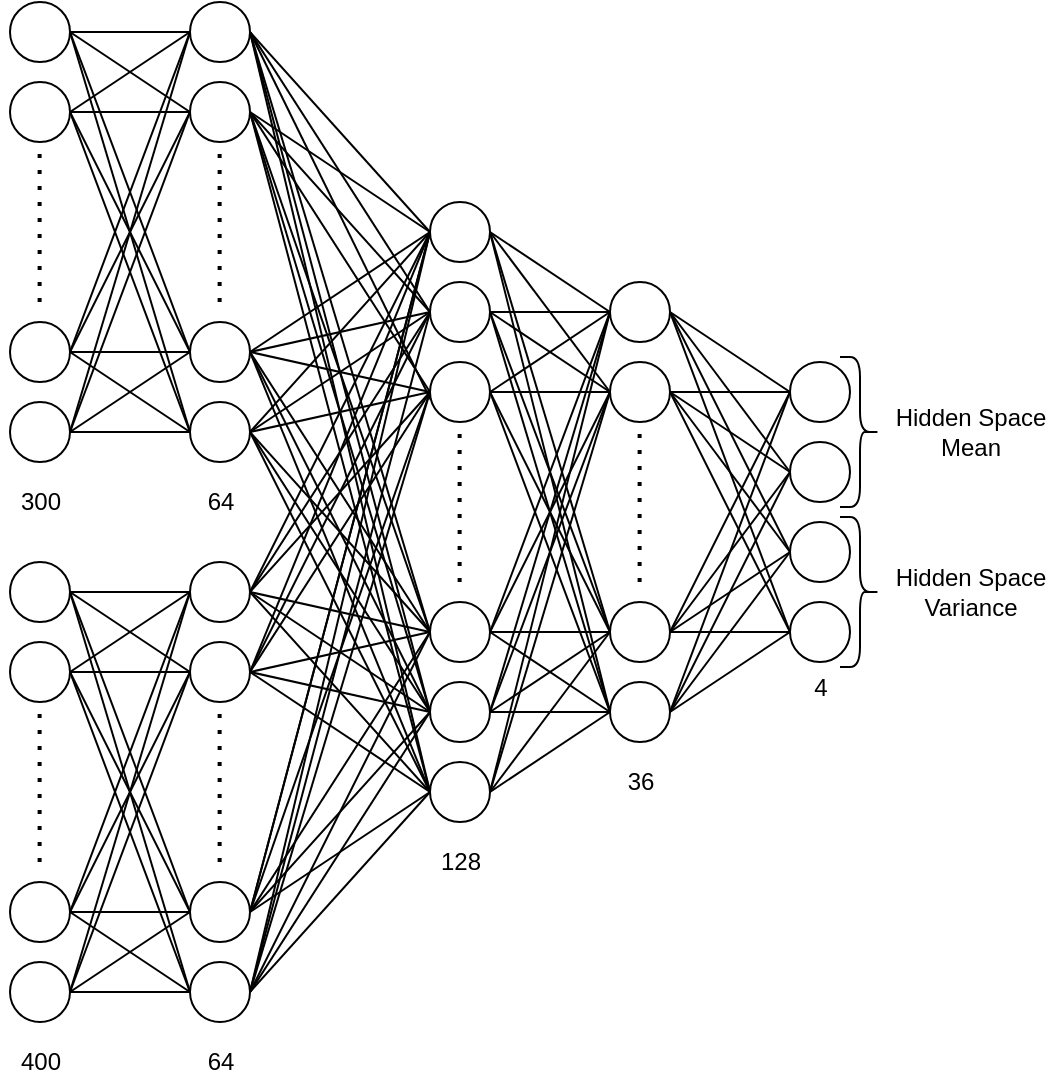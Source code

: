 <mxfile version="17.4.6" type="device"><diagram id="IT5cxqpzOePFAuqnnDEL" name="Page-1"><mxGraphModel dx="675" dy="435" grid="1" gridSize="10" guides="1" tooltips="1" connect="1" arrows="1" fold="1" page="1" pageScale="1" pageWidth="850" pageHeight="1100" math="0" shadow="0"><root><mxCell id="0"/><mxCell id="1" parent="0"/><mxCell id="Af3gQyIuEF3kAwxrog7w-8" value="" style="group" vertex="1" connectable="0" parent="1"><mxGeometry x="290" y="330" width="30" height="110" as="geometry"/></mxCell><mxCell id="Af3gQyIuEF3kAwxrog7w-4" value="" style="ellipse;whiteSpace=wrap;html=1;aspect=fixed;" vertex="1" parent="Af3gQyIuEF3kAwxrog7w-8"><mxGeometry width="30" height="30" as="geometry"/></mxCell><mxCell id="Af3gQyIuEF3kAwxrog7w-5" value="" style="ellipse;whiteSpace=wrap;html=1;aspect=fixed;" vertex="1" parent="Af3gQyIuEF3kAwxrog7w-8"><mxGeometry y="40" width="30" height="30" as="geometry"/></mxCell><mxCell id="Af3gQyIuEF3kAwxrog7w-6" value="" style="ellipse;whiteSpace=wrap;html=1;aspect=fixed;" vertex="1" parent="Af3gQyIuEF3kAwxrog7w-8"><mxGeometry y="80" width="30" height="30" as="geometry"/></mxCell><mxCell id="Af3gQyIuEF3kAwxrog7w-9" value="" style="group" vertex="1" connectable="0" parent="1"><mxGeometry x="290" y="130" width="30" height="110" as="geometry"/></mxCell><mxCell id="Af3gQyIuEF3kAwxrog7w-1" value="" style="ellipse;whiteSpace=wrap;html=1;aspect=fixed;" vertex="1" parent="Af3gQyIuEF3kAwxrog7w-9"><mxGeometry width="30" height="30" as="geometry"/></mxCell><mxCell id="Af3gQyIuEF3kAwxrog7w-2" value="" style="ellipse;whiteSpace=wrap;html=1;aspect=fixed;" vertex="1" parent="Af3gQyIuEF3kAwxrog7w-9"><mxGeometry y="40" width="30" height="30" as="geometry"/></mxCell><mxCell id="Af3gQyIuEF3kAwxrog7w-3" value="" style="ellipse;whiteSpace=wrap;html=1;aspect=fixed;" vertex="1" parent="Af3gQyIuEF3kAwxrog7w-9"><mxGeometry y="80" width="30" height="30" as="geometry"/></mxCell><mxCell id="Af3gQyIuEF3kAwxrog7w-10" value="" style="endArrow=none;dashed=1;html=1;dashPattern=1 3;strokeWidth=2;rounded=0;" edge="1" parent="1"><mxGeometry width="50" height="50" relative="1" as="geometry"><mxPoint x="304.81" y="320" as="sourcePoint"/><mxPoint x="304.81" y="240" as="targetPoint"/></mxGeometry></mxCell><mxCell id="Af3gQyIuEF3kAwxrog7w-144" style="edgeStyle=none;orthogonalLoop=1;jettySize=auto;html=1;exitX=1;exitY=0.5;exitDx=0;exitDy=0;entryX=0;entryY=0.5;entryDx=0;entryDy=0;endArrow=none;endFill=0;strokeColor=default;" edge="1" parent="1" source="Af3gQyIuEF3kAwxrog7w-31" target="Af3gQyIuEF3kAwxrog7w-4"><mxGeometry relative="1" as="geometry"/></mxCell><mxCell id="Af3gQyIuEF3kAwxrog7w-156" style="edgeStyle=none;orthogonalLoop=1;jettySize=auto;html=1;exitX=1;exitY=0.5;exitDx=0;exitDy=0;entryX=0;entryY=0.5;entryDx=0;entryDy=0;endArrow=none;endFill=0;strokeColor=default;" edge="1" parent="1" source="Af3gQyIuEF3kAwxrog7w-31" target="Af3gQyIuEF3kAwxrog7w-5"><mxGeometry relative="1" as="geometry"/></mxCell><mxCell id="Af3gQyIuEF3kAwxrog7w-157" style="edgeStyle=none;orthogonalLoop=1;jettySize=auto;html=1;exitX=1;exitY=0.5;exitDx=0;exitDy=0;entryX=0;entryY=0.5;entryDx=0;entryDy=0;endArrow=none;endFill=0;strokeColor=default;" edge="1" parent="1" source="Af3gQyIuEF3kAwxrog7w-31" target="Af3gQyIuEF3kAwxrog7w-6"><mxGeometry relative="1" as="geometry"/></mxCell><mxCell id="Af3gQyIuEF3kAwxrog7w-158" style="edgeStyle=none;orthogonalLoop=1;jettySize=auto;html=1;exitX=1;exitY=0.5;exitDx=0;exitDy=0;entryX=0;entryY=0.5;entryDx=0;entryDy=0;endArrow=none;endFill=0;strokeColor=default;" edge="1" parent="1" source="Af3gQyIuEF3kAwxrog7w-31" target="Af3gQyIuEF3kAwxrog7w-3"><mxGeometry relative="1" as="geometry"/></mxCell><mxCell id="Af3gQyIuEF3kAwxrog7w-159" style="edgeStyle=none;orthogonalLoop=1;jettySize=auto;html=1;exitX=1;exitY=0.5;exitDx=0;exitDy=0;entryX=0;entryY=0.5;entryDx=0;entryDy=0;endArrow=none;endFill=0;strokeColor=default;" edge="1" parent="1" source="Af3gQyIuEF3kAwxrog7w-31" target="Af3gQyIuEF3kAwxrog7w-2"><mxGeometry relative="1" as="geometry"/></mxCell><mxCell id="Af3gQyIuEF3kAwxrog7w-160" style="edgeStyle=none;orthogonalLoop=1;jettySize=auto;html=1;exitX=1;exitY=0.5;exitDx=0;exitDy=0;entryX=0;entryY=0.5;entryDx=0;entryDy=0;endArrow=none;endFill=0;strokeColor=default;" edge="1" parent="1" source="Af3gQyIuEF3kAwxrog7w-31" target="Af3gQyIuEF3kAwxrog7w-1"><mxGeometry relative="1" as="geometry"/></mxCell><mxCell id="Af3gQyIuEF3kAwxrog7w-31" value="" style="ellipse;whiteSpace=wrap;html=1;aspect=fixed;" vertex="1" parent="1"><mxGeometry x="170" y="190" width="30" height="30" as="geometry"/></mxCell><mxCell id="Af3gQyIuEF3kAwxrog7w-136" style="edgeStyle=none;orthogonalLoop=1;jettySize=auto;html=1;exitX=1;exitY=0.5;exitDx=0;exitDy=0;entryX=0;entryY=0.5;entryDx=0;entryDy=0;endArrow=none;endFill=0;strokeColor=default;" edge="1" parent="1" source="Af3gQyIuEF3kAwxrog7w-32" target="Af3gQyIuEF3kAwxrog7w-6"><mxGeometry relative="1" as="geometry"/></mxCell><mxCell id="Af3gQyIuEF3kAwxrog7w-137" style="edgeStyle=none;orthogonalLoop=1;jettySize=auto;html=1;exitX=1;exitY=0.5;exitDx=0;exitDy=0;entryX=0;entryY=0.5;entryDx=0;entryDy=0;endArrow=none;endFill=0;strokeColor=default;" edge="1" parent="1" source="Af3gQyIuEF3kAwxrog7w-32" target="Af3gQyIuEF3kAwxrog7w-5"><mxGeometry relative="1" as="geometry"/></mxCell><mxCell id="Af3gQyIuEF3kAwxrog7w-138" style="edgeStyle=none;orthogonalLoop=1;jettySize=auto;html=1;exitX=1;exitY=0.5;exitDx=0;exitDy=0;entryX=0;entryY=0.5;entryDx=0;entryDy=0;endArrow=none;endFill=0;strokeColor=default;" edge="1" parent="1" source="Af3gQyIuEF3kAwxrog7w-32" target="Af3gQyIuEF3kAwxrog7w-4"><mxGeometry relative="1" as="geometry"/></mxCell><mxCell id="Af3gQyIuEF3kAwxrog7w-139" style="edgeStyle=none;orthogonalLoop=1;jettySize=auto;html=1;exitX=1;exitY=0.5;exitDx=0;exitDy=0;entryX=0;entryY=0.5;entryDx=0;entryDy=0;endArrow=none;endFill=0;strokeColor=default;" edge="1" parent="1" source="Af3gQyIuEF3kAwxrog7w-32" target="Af3gQyIuEF3kAwxrog7w-3"><mxGeometry relative="1" as="geometry"/></mxCell><mxCell id="Af3gQyIuEF3kAwxrog7w-140" style="edgeStyle=none;orthogonalLoop=1;jettySize=auto;html=1;exitX=1;exitY=0.5;exitDx=0;exitDy=0;entryX=0;entryY=0.5;entryDx=0;entryDy=0;endArrow=none;endFill=0;strokeColor=default;" edge="1" parent="1" source="Af3gQyIuEF3kAwxrog7w-32" target="Af3gQyIuEF3kAwxrog7w-2"><mxGeometry relative="1" as="geometry"/></mxCell><mxCell id="Af3gQyIuEF3kAwxrog7w-141" style="edgeStyle=none;orthogonalLoop=1;jettySize=auto;html=1;exitX=1;exitY=0.5;exitDx=0;exitDy=0;entryX=0;entryY=0.5;entryDx=0;entryDy=0;endArrow=none;endFill=0;strokeColor=default;" edge="1" parent="1" source="Af3gQyIuEF3kAwxrog7w-32" target="Af3gQyIuEF3kAwxrog7w-1"><mxGeometry relative="1" as="geometry"/></mxCell><mxCell id="Af3gQyIuEF3kAwxrog7w-32" value="" style="ellipse;whiteSpace=wrap;html=1;aspect=fixed;" vertex="1" parent="1"><mxGeometry x="170" y="230" width="30" height="30" as="geometry"/></mxCell><mxCell id="Af3gQyIuEF3kAwxrog7w-142" style="edgeStyle=none;orthogonalLoop=1;jettySize=auto;html=1;exitX=1;exitY=0.5;exitDx=0;exitDy=0;entryX=0;entryY=0.5;entryDx=0;entryDy=0;endArrow=none;endFill=0;strokeColor=default;" edge="1" parent="1" source="Af3gQyIuEF3kAwxrog7w-33" target="Af3gQyIuEF3kAwxrog7w-6"><mxGeometry relative="1" as="geometry"/></mxCell><mxCell id="Af3gQyIuEF3kAwxrog7w-145" style="edgeStyle=none;orthogonalLoop=1;jettySize=auto;html=1;exitX=1;exitY=0.5;exitDx=0;exitDy=0;endArrow=none;endFill=0;strokeColor=default;entryX=0.014;entryY=0.633;entryDx=0;entryDy=0;entryPerimeter=0;" edge="1" parent="1" source="Af3gQyIuEF3kAwxrog7w-33" target="Af3gQyIuEF3kAwxrog7w-3"><mxGeometry relative="1" as="geometry"><mxPoint x="250" y="250" as="targetPoint"/></mxGeometry></mxCell><mxCell id="Af3gQyIuEF3kAwxrog7w-146" style="edgeStyle=none;orthogonalLoop=1;jettySize=auto;html=1;exitX=1;exitY=0.5;exitDx=0;exitDy=0;entryX=0;entryY=0.5;entryDx=0;entryDy=0;endArrow=none;endFill=0;strokeColor=default;" edge="1" parent="1" source="Af3gQyIuEF3kAwxrog7w-33" target="Af3gQyIuEF3kAwxrog7w-2"><mxGeometry relative="1" as="geometry"/></mxCell><mxCell id="Af3gQyIuEF3kAwxrog7w-147" style="edgeStyle=none;orthogonalLoop=1;jettySize=auto;html=1;exitX=1;exitY=0.5;exitDx=0;exitDy=0;entryX=0;entryY=0.5;entryDx=0;entryDy=0;endArrow=none;endFill=0;strokeColor=default;" edge="1" parent="1" source="Af3gQyIuEF3kAwxrog7w-33" target="Af3gQyIuEF3kAwxrog7w-1"><mxGeometry relative="1" as="geometry"/></mxCell><mxCell id="Af3gQyIuEF3kAwxrog7w-148" style="edgeStyle=none;orthogonalLoop=1;jettySize=auto;html=1;exitX=1;exitY=0.5;exitDx=0;exitDy=0;entryX=0;entryY=0.5;entryDx=0;entryDy=0;endArrow=none;endFill=0;strokeColor=default;" edge="1" parent="1" source="Af3gQyIuEF3kAwxrog7w-33" target="Af3gQyIuEF3kAwxrog7w-4"><mxGeometry relative="1" as="geometry"/></mxCell><mxCell id="Af3gQyIuEF3kAwxrog7w-149" style="edgeStyle=none;orthogonalLoop=1;jettySize=auto;html=1;exitX=1;exitY=0.5;exitDx=0;exitDy=0;entryX=0;entryY=0.5;entryDx=0;entryDy=0;endArrow=none;endFill=0;strokeColor=default;" edge="1" parent="1" source="Af3gQyIuEF3kAwxrog7w-33" target="Af3gQyIuEF3kAwxrog7w-5"><mxGeometry relative="1" as="geometry"/></mxCell><mxCell id="Af3gQyIuEF3kAwxrog7w-33" value="" style="ellipse;whiteSpace=wrap;html=1;aspect=fixed;" vertex="1" parent="1"><mxGeometry x="170" y="30" width="30" height="30" as="geometry"/></mxCell><mxCell id="Af3gQyIuEF3kAwxrog7w-143" style="edgeStyle=none;orthogonalLoop=1;jettySize=auto;html=1;exitX=1;exitY=0.5;exitDx=0;exitDy=0;entryX=0;entryY=0.5;entryDx=0;entryDy=0;endArrow=none;endFill=0;strokeColor=default;" edge="1" parent="1" source="Af3gQyIuEF3kAwxrog7w-34" target="Af3gQyIuEF3kAwxrog7w-5"><mxGeometry relative="1" as="geometry"/></mxCell><mxCell id="Af3gQyIuEF3kAwxrog7w-150" style="edgeStyle=none;orthogonalLoop=1;jettySize=auto;html=1;exitX=1;exitY=0.5;exitDx=0;exitDy=0;entryX=0;entryY=0.5;entryDx=0;entryDy=0;endArrow=none;endFill=0;strokeColor=default;" edge="1" parent="1" source="Af3gQyIuEF3kAwxrog7w-34" target="Af3gQyIuEF3kAwxrog7w-6"><mxGeometry relative="1" as="geometry"/></mxCell><mxCell id="Af3gQyIuEF3kAwxrog7w-152" style="edgeStyle=none;orthogonalLoop=1;jettySize=auto;html=1;exitX=1;exitY=0.5;exitDx=0;exitDy=0;entryX=0;entryY=0.5;entryDx=0;entryDy=0;endArrow=none;endFill=0;strokeColor=default;" edge="1" parent="1" source="Af3gQyIuEF3kAwxrog7w-34" target="Af3gQyIuEF3kAwxrog7w-4"><mxGeometry relative="1" as="geometry"/></mxCell><mxCell id="Af3gQyIuEF3kAwxrog7w-153" style="edgeStyle=none;orthogonalLoop=1;jettySize=auto;html=1;exitX=1;exitY=0.5;exitDx=0;exitDy=0;entryX=0;entryY=0.5;entryDx=0;entryDy=0;endArrow=none;endFill=0;strokeColor=default;" edge="1" parent="1" source="Af3gQyIuEF3kAwxrog7w-34" target="Af3gQyIuEF3kAwxrog7w-1"><mxGeometry relative="1" as="geometry"/></mxCell><mxCell id="Af3gQyIuEF3kAwxrog7w-154" style="edgeStyle=none;orthogonalLoop=1;jettySize=auto;html=1;exitX=1;exitY=0.5;exitDx=0;exitDy=0;entryX=0;entryY=0.5;entryDx=0;entryDy=0;endArrow=none;endFill=0;strokeColor=default;" edge="1" parent="1" source="Af3gQyIuEF3kAwxrog7w-34" target="Af3gQyIuEF3kAwxrog7w-2"><mxGeometry relative="1" as="geometry"/></mxCell><mxCell id="Af3gQyIuEF3kAwxrog7w-155" style="edgeStyle=none;orthogonalLoop=1;jettySize=auto;html=1;exitX=1;exitY=0.5;exitDx=0;exitDy=0;entryX=0;entryY=0.5;entryDx=0;entryDy=0;endArrow=none;endFill=0;strokeColor=default;" edge="1" parent="1" source="Af3gQyIuEF3kAwxrog7w-34" target="Af3gQyIuEF3kAwxrog7w-3"><mxGeometry relative="1" as="geometry"/></mxCell><mxCell id="Af3gQyIuEF3kAwxrog7w-34" value="" style="ellipse;whiteSpace=wrap;html=1;aspect=fixed;" vertex="1" parent="1"><mxGeometry x="170" y="70" width="30" height="30" as="geometry"/></mxCell><mxCell id="Af3gQyIuEF3kAwxrog7w-35" value="" style="endArrow=none;dashed=1;html=1;dashPattern=1 3;strokeWidth=2;rounded=0;" edge="1" parent="1"><mxGeometry width="50" height="50" relative="1" as="geometry"><mxPoint x="184.81" y="180" as="sourcePoint"/><mxPoint x="184.81" y="100" as="targetPoint"/></mxGeometry></mxCell><mxCell id="Af3gQyIuEF3kAwxrog7w-72" style="edgeStyle=none;orthogonalLoop=1;jettySize=auto;html=1;exitX=1;exitY=0.5;exitDx=0;exitDy=0;entryX=0;entryY=0.5;entryDx=0;entryDy=0;endArrow=none;endFill=0;strokeColor=default;" edge="1" parent="1" source="Af3gQyIuEF3kAwxrog7w-41" target="Af3gQyIuEF3kAwxrog7w-33"><mxGeometry relative="1" as="geometry"/></mxCell><mxCell id="Af3gQyIuEF3kAwxrog7w-73" style="edgeStyle=none;orthogonalLoop=1;jettySize=auto;html=1;exitX=1;exitY=0.5;exitDx=0;exitDy=0;entryX=0;entryY=0.5;entryDx=0;entryDy=0;endArrow=none;endFill=0;strokeColor=default;" edge="1" parent="1" source="Af3gQyIuEF3kAwxrog7w-41" target="Af3gQyIuEF3kAwxrog7w-34"><mxGeometry relative="1" as="geometry"/></mxCell><mxCell id="Af3gQyIuEF3kAwxrog7w-74" style="edgeStyle=none;orthogonalLoop=1;jettySize=auto;html=1;exitX=1;exitY=0.5;exitDx=0;exitDy=0;entryX=0;entryY=0.5;entryDx=0;entryDy=0;endArrow=none;endFill=0;strokeColor=default;" edge="1" parent="1" source="Af3gQyIuEF3kAwxrog7w-41" target="Af3gQyIuEF3kAwxrog7w-31"><mxGeometry relative="1" as="geometry"/></mxCell><mxCell id="Af3gQyIuEF3kAwxrog7w-76" style="edgeStyle=none;orthogonalLoop=1;jettySize=auto;html=1;exitX=1;exitY=0.5;exitDx=0;exitDy=0;entryX=0;entryY=0.5;entryDx=0;entryDy=0;endArrow=none;endFill=0;strokeColor=default;" edge="1" parent="1" source="Af3gQyIuEF3kAwxrog7w-41" target="Af3gQyIuEF3kAwxrog7w-32"><mxGeometry relative="1" as="geometry"/></mxCell><mxCell id="Af3gQyIuEF3kAwxrog7w-41" value="" style="ellipse;whiteSpace=wrap;html=1;aspect=fixed;" vertex="1" parent="1"><mxGeometry x="80" y="190" width="30" height="30" as="geometry"/></mxCell><mxCell id="Af3gQyIuEF3kAwxrog7w-77" style="edgeStyle=none;orthogonalLoop=1;jettySize=auto;html=1;exitX=1;exitY=0.5;exitDx=0;exitDy=0;entryX=0;entryY=0.5;entryDx=0;entryDy=0;endArrow=none;endFill=0;strokeColor=default;" edge="1" parent="1" source="Af3gQyIuEF3kAwxrog7w-42" target="Af3gQyIuEF3kAwxrog7w-32"><mxGeometry relative="1" as="geometry"/></mxCell><mxCell id="Af3gQyIuEF3kAwxrog7w-78" style="edgeStyle=none;orthogonalLoop=1;jettySize=auto;html=1;exitX=1;exitY=0.5;exitDx=0;exitDy=0;entryX=0;entryY=0.5;entryDx=0;entryDy=0;endArrow=none;endFill=0;strokeColor=default;" edge="1" parent="1" source="Af3gQyIuEF3kAwxrog7w-42" target="Af3gQyIuEF3kAwxrog7w-31"><mxGeometry relative="1" as="geometry"/></mxCell><mxCell id="Af3gQyIuEF3kAwxrog7w-79" style="edgeStyle=none;orthogonalLoop=1;jettySize=auto;html=1;exitX=1;exitY=0.5;exitDx=0;exitDy=0;entryX=0;entryY=0.5;entryDx=0;entryDy=0;endArrow=none;endFill=0;strokeColor=default;" edge="1" parent="1" source="Af3gQyIuEF3kAwxrog7w-42" target="Af3gQyIuEF3kAwxrog7w-34"><mxGeometry relative="1" as="geometry"/></mxCell><mxCell id="Af3gQyIuEF3kAwxrog7w-80" style="edgeStyle=none;orthogonalLoop=1;jettySize=auto;html=1;exitX=1;exitY=0.5;exitDx=0;exitDy=0;entryX=0;entryY=0.5;entryDx=0;entryDy=0;endArrow=none;endFill=0;strokeColor=default;" edge="1" parent="1" source="Af3gQyIuEF3kAwxrog7w-42" target="Af3gQyIuEF3kAwxrog7w-33"><mxGeometry relative="1" as="geometry"/></mxCell><mxCell id="Af3gQyIuEF3kAwxrog7w-42" value="" style="ellipse;whiteSpace=wrap;html=1;aspect=fixed;" vertex="1" parent="1"><mxGeometry x="80" y="230" width="30" height="30" as="geometry"/></mxCell><mxCell id="Af3gQyIuEF3kAwxrog7w-43" value="" style="ellipse;whiteSpace=wrap;html=1;aspect=fixed;" vertex="1" parent="1"><mxGeometry x="80" y="30" width="30" height="30" as="geometry"/></mxCell><mxCell id="Af3gQyIuEF3kAwxrog7w-68" style="orthogonalLoop=1;jettySize=auto;html=1;exitX=1;exitY=0.5;exitDx=0;exitDy=0;entryX=0;entryY=0.5;entryDx=0;entryDy=0;strokeColor=default;endArrow=none;endFill=0;" edge="1" parent="1" source="Af3gQyIuEF3kAwxrog7w-44" target="Af3gQyIuEF3kAwxrog7w-31"><mxGeometry relative="1" as="geometry"/></mxCell><mxCell id="Af3gQyIuEF3kAwxrog7w-69" style="edgeStyle=none;orthogonalLoop=1;jettySize=auto;html=1;exitX=1;exitY=0.5;exitDx=0;exitDy=0;entryX=0;entryY=0.5;entryDx=0;entryDy=0;endArrow=none;endFill=0;strokeColor=default;" edge="1" parent="1" source="Af3gQyIuEF3kAwxrog7w-44" target="Af3gQyIuEF3kAwxrog7w-33"><mxGeometry relative="1" as="geometry"/></mxCell><mxCell id="Af3gQyIuEF3kAwxrog7w-70" style="edgeStyle=none;orthogonalLoop=1;jettySize=auto;html=1;exitX=1;exitY=0.5;exitDx=0;exitDy=0;entryX=0;entryY=0.5;entryDx=0;entryDy=0;endArrow=none;endFill=0;strokeColor=default;" edge="1" parent="1" source="Af3gQyIuEF3kAwxrog7w-44" target="Af3gQyIuEF3kAwxrog7w-34"><mxGeometry relative="1" as="geometry"/></mxCell><mxCell id="Af3gQyIuEF3kAwxrog7w-71" style="edgeStyle=none;orthogonalLoop=1;jettySize=auto;html=1;exitX=1;exitY=0.5;exitDx=0;exitDy=0;entryX=0;entryY=0.5;entryDx=0;entryDy=0;endArrow=none;endFill=0;strokeColor=default;" edge="1" parent="1" source="Af3gQyIuEF3kAwxrog7w-44" target="Af3gQyIuEF3kAwxrog7w-32"><mxGeometry relative="1" as="geometry"/></mxCell><mxCell id="Af3gQyIuEF3kAwxrog7w-44" value="" style="ellipse;whiteSpace=wrap;html=1;aspect=fixed;" vertex="1" parent="1"><mxGeometry x="80" y="70" width="30" height="30" as="geometry"/></mxCell><mxCell id="Af3gQyIuEF3kAwxrog7w-45" value="" style="endArrow=none;dashed=1;html=1;dashPattern=1 3;strokeWidth=2;rounded=0;" edge="1" parent="1"><mxGeometry width="50" height="50" relative="1" as="geometry"><mxPoint x="94.81" y="180" as="sourcePoint"/><mxPoint x="94.81" y="100" as="targetPoint"/></mxGeometry></mxCell><mxCell id="Af3gQyIuEF3kAwxrog7w-186" style="edgeStyle=none;orthogonalLoop=1;jettySize=auto;html=1;exitX=1;exitY=0.5;exitDx=0;exitDy=0;entryX=0;entryY=0.5;entryDx=0;entryDy=0;endArrow=none;endFill=0;strokeColor=default;" edge="1" parent="1" source="Af3gQyIuEF3kAwxrog7w-51" target="Af3gQyIuEF3kAwxrog7w-59"><mxGeometry relative="1" as="geometry"/></mxCell><mxCell id="Af3gQyIuEF3kAwxrog7w-190" style="edgeStyle=none;orthogonalLoop=1;jettySize=auto;html=1;exitX=1;exitY=0.5;exitDx=0;exitDy=0;entryX=0;entryY=0.5;entryDx=0;entryDy=0;endArrow=none;endFill=0;strokeColor=default;" edge="1" parent="1" source="Af3gQyIuEF3kAwxrog7w-51" target="Af3gQyIuEF3kAwxrog7w-58"><mxGeometry relative="1" as="geometry"/></mxCell><mxCell id="Af3gQyIuEF3kAwxrog7w-191" style="edgeStyle=none;orthogonalLoop=1;jettySize=auto;html=1;exitX=1;exitY=0.5;exitDx=0;exitDy=0;entryX=0;entryY=0.5;entryDx=0;entryDy=0;endArrow=none;endFill=0;strokeColor=default;" edge="1" parent="1" source="Af3gQyIuEF3kAwxrog7w-51" target="Af3gQyIuEF3kAwxrog7w-57"><mxGeometry relative="1" as="geometry"/></mxCell><mxCell id="Af3gQyIuEF3kAwxrog7w-192" style="edgeStyle=none;orthogonalLoop=1;jettySize=auto;html=1;exitX=1;exitY=0.5;exitDx=0;exitDy=0;entryX=0;entryY=0.5;entryDx=0;entryDy=0;endArrow=none;endFill=0;strokeColor=default;" edge="1" parent="1" source="Af3gQyIuEF3kAwxrog7w-51" target="Af3gQyIuEF3kAwxrog7w-56"><mxGeometry relative="1" as="geometry"/></mxCell><mxCell id="Af3gQyIuEF3kAwxrog7w-51" value="" style="ellipse;whiteSpace=wrap;html=1;aspect=fixed;" vertex="1" parent="1"><mxGeometry x="380" y="330" width="30" height="30" as="geometry"/></mxCell><mxCell id="Af3gQyIuEF3kAwxrog7w-185" style="edgeStyle=none;orthogonalLoop=1;jettySize=auto;html=1;exitX=1;exitY=0.5;exitDx=0;exitDy=0;entryX=0;entryY=0.5;entryDx=0;entryDy=0;endArrow=none;endFill=0;strokeColor=default;" edge="1" parent="1" source="Af3gQyIuEF3kAwxrog7w-52" target="Af3gQyIuEF3kAwxrog7w-59"><mxGeometry relative="1" as="geometry"/></mxCell><mxCell id="Af3gQyIuEF3kAwxrog7w-187" style="edgeStyle=none;orthogonalLoop=1;jettySize=auto;html=1;exitX=1;exitY=0.5;exitDx=0;exitDy=0;entryX=0;entryY=0.5;entryDx=0;entryDy=0;endArrow=none;endFill=0;strokeColor=default;" edge="1" parent="1" source="Af3gQyIuEF3kAwxrog7w-52" target="Af3gQyIuEF3kAwxrog7w-58"><mxGeometry relative="1" as="geometry"/></mxCell><mxCell id="Af3gQyIuEF3kAwxrog7w-188" style="edgeStyle=none;orthogonalLoop=1;jettySize=auto;html=1;exitX=1;exitY=0.5;exitDx=0;exitDy=0;entryX=0;entryY=0.5;entryDx=0;entryDy=0;endArrow=none;endFill=0;strokeColor=default;" edge="1" parent="1" source="Af3gQyIuEF3kAwxrog7w-52" target="Af3gQyIuEF3kAwxrog7w-57"><mxGeometry relative="1" as="geometry"/></mxCell><mxCell id="Af3gQyIuEF3kAwxrog7w-189" style="edgeStyle=none;orthogonalLoop=1;jettySize=auto;html=1;exitX=1;exitY=0.5;exitDx=0;exitDy=0;entryX=0;entryY=0.5;entryDx=0;entryDy=0;endArrow=none;endFill=0;strokeColor=default;" edge="1" parent="1" source="Af3gQyIuEF3kAwxrog7w-52" target="Af3gQyIuEF3kAwxrog7w-56"><mxGeometry relative="1" as="geometry"/></mxCell><mxCell id="Af3gQyIuEF3kAwxrog7w-52" value="" style="ellipse;whiteSpace=wrap;html=1;aspect=fixed;" vertex="1" parent="1"><mxGeometry x="380" y="370" width="30" height="30" as="geometry"/></mxCell><mxCell id="Af3gQyIuEF3kAwxrog7w-197" style="edgeStyle=none;orthogonalLoop=1;jettySize=auto;html=1;exitX=1;exitY=0.5;exitDx=0;exitDy=0;entryX=0;entryY=0.5;entryDx=0;entryDy=0;endArrow=none;endFill=0;strokeColor=default;" edge="1" parent="1" source="Af3gQyIuEF3kAwxrog7w-53" target="Af3gQyIuEF3kAwxrog7w-59"><mxGeometry relative="1" as="geometry"/></mxCell><mxCell id="Af3gQyIuEF3kAwxrog7w-198" style="edgeStyle=none;orthogonalLoop=1;jettySize=auto;html=1;exitX=1;exitY=0.5;exitDx=0;exitDy=0;entryX=0;entryY=0.5;entryDx=0;entryDy=0;endArrow=none;endFill=0;strokeColor=default;" edge="1" parent="1" source="Af3gQyIuEF3kAwxrog7w-53" target="Af3gQyIuEF3kAwxrog7w-58"><mxGeometry relative="1" as="geometry"/></mxCell><mxCell id="Af3gQyIuEF3kAwxrog7w-199" style="edgeStyle=none;orthogonalLoop=1;jettySize=auto;html=1;exitX=1;exitY=0.5;exitDx=0;exitDy=0;entryX=0;entryY=0.5;entryDx=0;entryDy=0;endArrow=none;endFill=0;strokeColor=default;" edge="1" parent="1" source="Af3gQyIuEF3kAwxrog7w-53" target="Af3gQyIuEF3kAwxrog7w-57"><mxGeometry relative="1" as="geometry"/></mxCell><mxCell id="Af3gQyIuEF3kAwxrog7w-200" style="edgeStyle=none;orthogonalLoop=1;jettySize=auto;html=1;exitX=1;exitY=0.5;exitDx=0;exitDy=0;entryX=0;entryY=0.5;entryDx=0;entryDy=0;endArrow=none;endFill=0;strokeColor=default;" edge="1" parent="1" source="Af3gQyIuEF3kAwxrog7w-53" target="Af3gQyIuEF3kAwxrog7w-56"><mxGeometry relative="1" as="geometry"/></mxCell><mxCell id="Af3gQyIuEF3kAwxrog7w-53" value="" style="ellipse;whiteSpace=wrap;html=1;aspect=fixed;" vertex="1" parent="1"><mxGeometry x="380" y="170" width="30" height="30" as="geometry"/></mxCell><mxCell id="Af3gQyIuEF3kAwxrog7w-193" style="edgeStyle=none;orthogonalLoop=1;jettySize=auto;html=1;exitX=1;exitY=0.5;exitDx=0;exitDy=0;entryX=0;entryY=0.5;entryDx=0;entryDy=0;endArrow=none;endFill=0;strokeColor=default;" edge="1" parent="1" source="Af3gQyIuEF3kAwxrog7w-54" target="Af3gQyIuEF3kAwxrog7w-59"><mxGeometry relative="1" as="geometry"/></mxCell><mxCell id="Af3gQyIuEF3kAwxrog7w-194" style="edgeStyle=none;orthogonalLoop=1;jettySize=auto;html=1;exitX=1;exitY=0.5;exitDx=0;exitDy=0;entryX=0;entryY=0.5;entryDx=0;entryDy=0;endArrow=none;endFill=0;strokeColor=default;" edge="1" parent="1" source="Af3gQyIuEF3kAwxrog7w-54" target="Af3gQyIuEF3kAwxrog7w-58"><mxGeometry relative="1" as="geometry"/></mxCell><mxCell id="Af3gQyIuEF3kAwxrog7w-195" style="edgeStyle=none;orthogonalLoop=1;jettySize=auto;html=1;exitX=1;exitY=0.5;exitDx=0;exitDy=0;entryX=0;entryY=0.5;entryDx=0;entryDy=0;endArrow=none;endFill=0;strokeColor=default;" edge="1" parent="1" source="Af3gQyIuEF3kAwxrog7w-54" target="Af3gQyIuEF3kAwxrog7w-57"><mxGeometry relative="1" as="geometry"/></mxCell><mxCell id="Af3gQyIuEF3kAwxrog7w-196" style="edgeStyle=none;orthogonalLoop=1;jettySize=auto;html=1;exitX=1;exitY=0.5;exitDx=0;exitDy=0;entryX=0;entryY=0.5;entryDx=0;entryDy=0;endArrow=none;endFill=0;strokeColor=default;" edge="1" parent="1" source="Af3gQyIuEF3kAwxrog7w-54" target="Af3gQyIuEF3kAwxrog7w-56"><mxGeometry relative="1" as="geometry"/></mxCell><mxCell id="Af3gQyIuEF3kAwxrog7w-54" value="" style="ellipse;whiteSpace=wrap;html=1;aspect=fixed;" vertex="1" parent="1"><mxGeometry x="380" y="210" width="30" height="30" as="geometry"/></mxCell><mxCell id="Af3gQyIuEF3kAwxrog7w-55" value="" style="endArrow=none;dashed=1;html=1;dashPattern=1 3;strokeWidth=2;rounded=0;" edge="1" parent="1"><mxGeometry width="50" height="50" relative="1" as="geometry"><mxPoint x="394.81" y="320" as="sourcePoint"/><mxPoint x="394.81" y="240" as="targetPoint"/></mxGeometry></mxCell><mxCell id="Af3gQyIuEF3kAwxrog7w-60" value="" style="group" vertex="1" connectable="0" parent="1"><mxGeometry x="470" y="210" width="30" height="150" as="geometry"/></mxCell><mxCell id="Af3gQyIuEF3kAwxrog7w-56" value="" style="ellipse;whiteSpace=wrap;html=1;aspect=fixed;" vertex="1" parent="Af3gQyIuEF3kAwxrog7w-60"><mxGeometry width="30" height="30" as="geometry"/></mxCell><mxCell id="Af3gQyIuEF3kAwxrog7w-57" value="" style="ellipse;whiteSpace=wrap;html=1;aspect=fixed;" vertex="1" parent="Af3gQyIuEF3kAwxrog7w-60"><mxGeometry y="40" width="30" height="30" as="geometry"/></mxCell><mxCell id="Af3gQyIuEF3kAwxrog7w-58" value="" style="ellipse;whiteSpace=wrap;html=1;aspect=fixed;" vertex="1" parent="Af3gQyIuEF3kAwxrog7w-60"><mxGeometry y="80" width="30" height="30" as="geometry"/></mxCell><mxCell id="Af3gQyIuEF3kAwxrog7w-59" value="" style="ellipse;whiteSpace=wrap;html=1;aspect=fixed;" vertex="1" parent="Af3gQyIuEF3kAwxrog7w-60"><mxGeometry y="120" width="30" height="30" as="geometry"/></mxCell><mxCell id="Af3gQyIuEF3kAwxrog7w-62" value="" style="endArrow=none;html=1;rounded=0;exitX=1;exitY=0.5;exitDx=0;exitDy=0;entryX=0;entryY=0.5;entryDx=0;entryDy=0;" edge="1" parent="1" source="Af3gQyIuEF3kAwxrog7w-43" target="Af3gQyIuEF3kAwxrog7w-33"><mxGeometry width="50" height="50" relative="1" as="geometry"><mxPoint x="280" y="230" as="sourcePoint"/><mxPoint x="330" y="180" as="targetPoint"/></mxGeometry></mxCell><mxCell id="Af3gQyIuEF3kAwxrog7w-64" value="" style="endArrow=none;html=1;rounded=0;exitX=1;exitY=0.5;exitDx=0;exitDy=0;entryX=0;entryY=0.5;entryDx=0;entryDy=0;" edge="1" parent="1" source="Af3gQyIuEF3kAwxrog7w-43" target="Af3gQyIuEF3kAwxrog7w-34"><mxGeometry width="50" height="50" relative="1" as="geometry"><mxPoint x="280" y="230" as="sourcePoint"/><mxPoint x="330" y="180" as="targetPoint"/></mxGeometry></mxCell><mxCell id="Af3gQyIuEF3kAwxrog7w-65" value="" style="endArrow=none;html=1;rounded=0;exitX=1;exitY=0.5;exitDx=0;exitDy=0;entryX=0;entryY=0.5;entryDx=0;entryDy=0;" edge="1" parent="1" source="Af3gQyIuEF3kAwxrog7w-43" target="Af3gQyIuEF3kAwxrog7w-31"><mxGeometry width="50" height="50" relative="1" as="geometry"><mxPoint x="120.0" y="55" as="sourcePoint"/><mxPoint x="180.0" y="95" as="targetPoint"/></mxGeometry></mxCell><mxCell id="Af3gQyIuEF3kAwxrog7w-66" value="" style="endArrow=none;html=1;rounded=0;exitX=1;exitY=0.5;exitDx=0;exitDy=0;entryX=0;entryY=0.5;entryDx=0;entryDy=0;" edge="1" parent="1" source="Af3gQyIuEF3kAwxrog7w-43" target="Af3gQyIuEF3kAwxrog7w-32"><mxGeometry width="50" height="50" relative="1" as="geometry"><mxPoint x="120.0" y="55" as="sourcePoint"/><mxPoint x="180.0" y="215" as="targetPoint"/></mxGeometry></mxCell><mxCell id="Af3gQyIuEF3kAwxrog7w-117" style="edgeStyle=none;orthogonalLoop=1;jettySize=auto;html=1;exitX=1;exitY=0.5;exitDx=0;exitDy=0;entryX=0;entryY=0.5;entryDx=0;entryDy=0;endArrow=none;endFill=0;strokeColor=default;" edge="1" parent="1" source="Af3gQyIuEF3kAwxrog7w-81" target="Af3gQyIuEF3kAwxrog7w-6"><mxGeometry relative="1" as="geometry"/></mxCell><mxCell id="Af3gQyIuEF3kAwxrog7w-118" style="edgeStyle=none;orthogonalLoop=1;jettySize=auto;html=1;exitX=1;exitY=0.5;exitDx=0;exitDy=0;entryX=0;entryY=0.5;entryDx=0;entryDy=0;endArrow=none;endFill=0;strokeColor=default;" edge="1" parent="1" source="Af3gQyIuEF3kAwxrog7w-81" target="Af3gQyIuEF3kAwxrog7w-5"><mxGeometry relative="1" as="geometry"/></mxCell><mxCell id="Af3gQyIuEF3kAwxrog7w-119" style="edgeStyle=none;orthogonalLoop=1;jettySize=auto;html=1;exitX=1;exitY=0.5;exitDx=0;exitDy=0;entryX=0;entryY=0.5;entryDx=0;entryDy=0;endArrow=none;endFill=0;strokeColor=default;" edge="1" parent="1" source="Af3gQyIuEF3kAwxrog7w-81" target="Af3gQyIuEF3kAwxrog7w-4"><mxGeometry relative="1" as="geometry"/></mxCell><mxCell id="Af3gQyIuEF3kAwxrog7w-120" style="edgeStyle=none;orthogonalLoop=1;jettySize=auto;html=1;exitX=1;exitY=0.5;exitDx=0;exitDy=0;entryX=0;entryY=0.5;entryDx=0;entryDy=0;endArrow=none;endFill=0;strokeColor=default;" edge="1" parent="1" source="Af3gQyIuEF3kAwxrog7w-81" target="Af3gQyIuEF3kAwxrog7w-3"><mxGeometry relative="1" as="geometry"/></mxCell><mxCell id="Af3gQyIuEF3kAwxrog7w-121" style="edgeStyle=none;orthogonalLoop=1;jettySize=auto;html=1;exitX=1;exitY=0.5;exitDx=0;exitDy=0;endArrow=none;endFill=0;strokeColor=default;entryX=0;entryY=0.5;entryDx=0;entryDy=0;" edge="1" parent="1" source="Af3gQyIuEF3kAwxrog7w-81" target="Af3gQyIuEF3kAwxrog7w-1"><mxGeometry relative="1" as="geometry"><mxPoint x="260" y="190" as="targetPoint"/></mxGeometry></mxCell><mxCell id="Af3gQyIuEF3kAwxrog7w-122" style="edgeStyle=none;orthogonalLoop=1;jettySize=auto;html=1;exitX=1;exitY=0.5;exitDx=0;exitDy=0;entryX=0;entryY=0.5;entryDx=0;entryDy=0;endArrow=none;endFill=0;strokeColor=default;" edge="1" parent="1" source="Af3gQyIuEF3kAwxrog7w-81" target="Af3gQyIuEF3kAwxrog7w-1"><mxGeometry relative="1" as="geometry"/></mxCell><mxCell id="Af3gQyIuEF3kAwxrog7w-81" value="" style="ellipse;whiteSpace=wrap;html=1;aspect=fixed;" vertex="1" parent="1"><mxGeometry x="170" y="470" width="30" height="30" as="geometry"/></mxCell><mxCell id="Af3gQyIuEF3kAwxrog7w-109" style="edgeStyle=none;orthogonalLoop=1;jettySize=auto;html=1;exitX=1;exitY=0.5;exitDx=0;exitDy=0;entryX=0;entryY=0.5;entryDx=0;entryDy=0;endArrow=none;endFill=0;strokeColor=default;" edge="1" parent="1" source="Af3gQyIuEF3kAwxrog7w-82" target="Af3gQyIuEF3kAwxrog7w-6"><mxGeometry relative="1" as="geometry"/></mxCell><mxCell id="Af3gQyIuEF3kAwxrog7w-111" style="edgeStyle=none;orthogonalLoop=1;jettySize=auto;html=1;exitX=1;exitY=0.5;exitDx=0;exitDy=0;entryX=0;entryY=0.5;entryDx=0;entryDy=0;endArrow=none;endFill=0;strokeColor=default;" edge="1" parent="1" source="Af3gQyIuEF3kAwxrog7w-82" target="Af3gQyIuEF3kAwxrog7w-5"><mxGeometry relative="1" as="geometry"/></mxCell><mxCell id="Af3gQyIuEF3kAwxrog7w-112" style="edgeStyle=none;orthogonalLoop=1;jettySize=auto;html=1;exitX=1;exitY=0.5;exitDx=0;exitDy=0;entryX=0;entryY=0.5;entryDx=0;entryDy=0;endArrow=none;endFill=0;strokeColor=default;" edge="1" parent="1" source="Af3gQyIuEF3kAwxrog7w-82" target="Af3gQyIuEF3kAwxrog7w-4"><mxGeometry relative="1" as="geometry"/></mxCell><mxCell id="Af3gQyIuEF3kAwxrog7w-113" style="edgeStyle=none;orthogonalLoop=1;jettySize=auto;html=1;exitX=1;exitY=0.5;exitDx=0;exitDy=0;entryX=0;entryY=0.5;entryDx=0;entryDy=0;endArrow=none;endFill=0;strokeColor=default;" edge="1" parent="1" source="Af3gQyIuEF3kAwxrog7w-82" target="Af3gQyIuEF3kAwxrog7w-3"><mxGeometry relative="1" as="geometry"/></mxCell><mxCell id="Af3gQyIuEF3kAwxrog7w-114" style="edgeStyle=none;orthogonalLoop=1;jettySize=auto;html=1;exitX=1;exitY=0.5;exitDx=0;exitDy=0;entryX=0;entryY=0.5;entryDx=0;entryDy=0;endArrow=none;endFill=0;strokeColor=default;" edge="1" parent="1" source="Af3gQyIuEF3kAwxrog7w-82" target="Af3gQyIuEF3kAwxrog7w-2"><mxGeometry relative="1" as="geometry"/></mxCell><mxCell id="Af3gQyIuEF3kAwxrog7w-115" style="edgeStyle=none;orthogonalLoop=1;jettySize=auto;html=1;exitX=1;exitY=0.5;exitDx=0;exitDy=0;entryX=0;entryY=0.5;entryDx=0;entryDy=0;endArrow=none;endFill=0;strokeColor=default;" edge="1" parent="1" source="Af3gQyIuEF3kAwxrog7w-82" target="Af3gQyIuEF3kAwxrog7w-1"><mxGeometry relative="1" as="geometry"/></mxCell><mxCell id="Af3gQyIuEF3kAwxrog7w-82" value="" style="ellipse;whiteSpace=wrap;html=1;aspect=fixed;" vertex="1" parent="1"><mxGeometry x="170" y="510" width="30" height="30" as="geometry"/></mxCell><mxCell id="Af3gQyIuEF3kAwxrog7w-129" style="edgeStyle=none;orthogonalLoop=1;jettySize=auto;html=1;exitX=1;exitY=0.5;exitDx=0;exitDy=0;entryX=0;entryY=0.5;entryDx=0;entryDy=0;endArrow=none;endFill=0;strokeColor=default;" edge="1" parent="1" source="Af3gQyIuEF3kAwxrog7w-83" target="Af3gQyIuEF3kAwxrog7w-6"><mxGeometry relative="1" as="geometry"/></mxCell><mxCell id="Af3gQyIuEF3kAwxrog7w-130" style="edgeStyle=none;orthogonalLoop=1;jettySize=auto;html=1;exitX=1;exitY=0.5;exitDx=0;exitDy=0;entryX=0;entryY=0.5;entryDx=0;entryDy=0;endArrow=none;endFill=0;strokeColor=default;" edge="1" parent="1" source="Af3gQyIuEF3kAwxrog7w-83" target="Af3gQyIuEF3kAwxrog7w-5"><mxGeometry relative="1" as="geometry"/></mxCell><mxCell id="Af3gQyIuEF3kAwxrog7w-131" style="edgeStyle=none;orthogonalLoop=1;jettySize=auto;html=1;exitX=1;exitY=0.5;exitDx=0;exitDy=0;endArrow=none;endFill=0;strokeColor=default;entryX=0;entryY=0.5;entryDx=0;entryDy=0;" edge="1" parent="1" source="Af3gQyIuEF3kAwxrog7w-83" target="Af3gQyIuEF3kAwxrog7w-4"><mxGeometry relative="1" as="geometry"><mxPoint x="210" y="300" as="targetPoint"/></mxGeometry></mxCell><mxCell id="Af3gQyIuEF3kAwxrog7w-132" style="edgeStyle=none;orthogonalLoop=1;jettySize=auto;html=1;exitX=1;exitY=0.5;exitDx=0;exitDy=0;entryX=0;entryY=0.5;entryDx=0;entryDy=0;endArrow=none;endFill=0;strokeColor=default;" edge="1" parent="1" source="Af3gQyIuEF3kAwxrog7w-83" target="Af3gQyIuEF3kAwxrog7w-3"><mxGeometry relative="1" as="geometry"/></mxCell><mxCell id="Af3gQyIuEF3kAwxrog7w-133" style="edgeStyle=none;orthogonalLoop=1;jettySize=auto;html=1;exitX=1;exitY=0.5;exitDx=0;exitDy=0;entryX=0;entryY=0.5;entryDx=0;entryDy=0;endArrow=none;endFill=0;strokeColor=default;" edge="1" parent="1" source="Af3gQyIuEF3kAwxrog7w-83" target="Af3gQyIuEF3kAwxrog7w-2"><mxGeometry relative="1" as="geometry"/></mxCell><mxCell id="Af3gQyIuEF3kAwxrog7w-134" style="edgeStyle=none;orthogonalLoop=1;jettySize=auto;html=1;exitX=1;exitY=0.5;exitDx=0;exitDy=0;entryX=0;entryY=0.5;entryDx=0;entryDy=0;endArrow=none;endFill=0;strokeColor=default;" edge="1" parent="1" source="Af3gQyIuEF3kAwxrog7w-83" target="Af3gQyIuEF3kAwxrog7w-1"><mxGeometry relative="1" as="geometry"/></mxCell><mxCell id="Af3gQyIuEF3kAwxrog7w-83" value="" style="ellipse;whiteSpace=wrap;html=1;aspect=fixed;" vertex="1" parent="1"><mxGeometry x="170" y="310" width="30" height="30" as="geometry"/></mxCell><mxCell id="Af3gQyIuEF3kAwxrog7w-123" style="edgeStyle=none;orthogonalLoop=1;jettySize=auto;html=1;exitX=1;exitY=0.5;exitDx=0;exitDy=0;entryX=0;entryY=0.5;entryDx=0;entryDy=0;endArrow=none;endFill=0;strokeColor=default;" edge="1" parent="1" source="Af3gQyIuEF3kAwxrog7w-84" target="Af3gQyIuEF3kAwxrog7w-6"><mxGeometry relative="1" as="geometry"/></mxCell><mxCell id="Af3gQyIuEF3kAwxrog7w-124" style="edgeStyle=none;orthogonalLoop=1;jettySize=auto;html=1;exitX=1;exitY=0.5;exitDx=0;exitDy=0;entryX=0;entryY=0.5;entryDx=0;entryDy=0;endArrow=none;endFill=0;strokeColor=default;" edge="1" parent="1" source="Af3gQyIuEF3kAwxrog7w-84" target="Af3gQyIuEF3kAwxrog7w-5"><mxGeometry relative="1" as="geometry"/></mxCell><mxCell id="Af3gQyIuEF3kAwxrog7w-125" style="edgeStyle=none;orthogonalLoop=1;jettySize=auto;html=1;exitX=1;exitY=0.5;exitDx=0;exitDy=0;entryX=0;entryY=0.5;entryDx=0;entryDy=0;endArrow=none;endFill=0;strokeColor=default;" edge="1" parent="1" source="Af3gQyIuEF3kAwxrog7w-84" target="Af3gQyIuEF3kAwxrog7w-4"><mxGeometry relative="1" as="geometry"/></mxCell><mxCell id="Af3gQyIuEF3kAwxrog7w-126" style="edgeStyle=none;orthogonalLoop=1;jettySize=auto;html=1;exitX=1;exitY=0.5;exitDx=0;exitDy=0;entryX=0;entryY=0.5;entryDx=0;entryDy=0;endArrow=none;endFill=0;strokeColor=default;" edge="1" parent="1" source="Af3gQyIuEF3kAwxrog7w-84" target="Af3gQyIuEF3kAwxrog7w-3"><mxGeometry relative="1" as="geometry"/></mxCell><mxCell id="Af3gQyIuEF3kAwxrog7w-127" style="edgeStyle=none;orthogonalLoop=1;jettySize=auto;html=1;exitX=1;exitY=0.5;exitDx=0;exitDy=0;entryX=0;entryY=0.5;entryDx=0;entryDy=0;endArrow=none;endFill=0;strokeColor=default;" edge="1" parent="1" source="Af3gQyIuEF3kAwxrog7w-84" target="Af3gQyIuEF3kAwxrog7w-2"><mxGeometry relative="1" as="geometry"/></mxCell><mxCell id="Af3gQyIuEF3kAwxrog7w-128" style="edgeStyle=none;orthogonalLoop=1;jettySize=auto;html=1;exitX=1;exitY=0.5;exitDx=0;exitDy=0;entryX=0;entryY=0.5;entryDx=0;entryDy=0;endArrow=none;endFill=0;strokeColor=default;" edge="1" parent="1" source="Af3gQyIuEF3kAwxrog7w-84" target="Af3gQyIuEF3kAwxrog7w-1"><mxGeometry relative="1" as="geometry"/></mxCell><mxCell id="Af3gQyIuEF3kAwxrog7w-84" value="" style="ellipse;whiteSpace=wrap;html=1;aspect=fixed;" vertex="1" parent="1"><mxGeometry x="170" y="350" width="30" height="30" as="geometry"/></mxCell><mxCell id="Af3gQyIuEF3kAwxrog7w-85" value="" style="endArrow=none;dashed=1;html=1;dashPattern=1 3;strokeWidth=2;rounded=0;" edge="1" parent="1"><mxGeometry width="50" height="50" relative="1" as="geometry"><mxPoint x="184.81" y="460" as="sourcePoint"/><mxPoint x="184.81" y="380" as="targetPoint"/></mxGeometry></mxCell><mxCell id="Af3gQyIuEF3kAwxrog7w-86" style="edgeStyle=none;orthogonalLoop=1;jettySize=auto;html=1;exitX=1;exitY=0.5;exitDx=0;exitDy=0;entryX=0;entryY=0.5;entryDx=0;entryDy=0;endArrow=none;endFill=0;strokeColor=default;" edge="1" parent="1" source="Af3gQyIuEF3kAwxrog7w-90" target="Af3gQyIuEF3kAwxrog7w-83"><mxGeometry relative="1" as="geometry"/></mxCell><mxCell id="Af3gQyIuEF3kAwxrog7w-87" style="edgeStyle=none;orthogonalLoop=1;jettySize=auto;html=1;exitX=1;exitY=0.5;exitDx=0;exitDy=0;entryX=0;entryY=0.5;entryDx=0;entryDy=0;endArrow=none;endFill=0;strokeColor=default;" edge="1" parent="1" source="Af3gQyIuEF3kAwxrog7w-90" target="Af3gQyIuEF3kAwxrog7w-84"><mxGeometry relative="1" as="geometry"/></mxCell><mxCell id="Af3gQyIuEF3kAwxrog7w-88" style="edgeStyle=none;orthogonalLoop=1;jettySize=auto;html=1;exitX=1;exitY=0.5;exitDx=0;exitDy=0;entryX=0;entryY=0.5;entryDx=0;entryDy=0;endArrow=none;endFill=0;strokeColor=default;" edge="1" parent="1" source="Af3gQyIuEF3kAwxrog7w-90" target="Af3gQyIuEF3kAwxrog7w-81"><mxGeometry relative="1" as="geometry"/></mxCell><mxCell id="Af3gQyIuEF3kAwxrog7w-89" style="edgeStyle=none;orthogonalLoop=1;jettySize=auto;html=1;exitX=1;exitY=0.5;exitDx=0;exitDy=0;entryX=0;entryY=0.5;entryDx=0;entryDy=0;endArrow=none;endFill=0;strokeColor=default;" edge="1" parent="1" source="Af3gQyIuEF3kAwxrog7w-90" target="Af3gQyIuEF3kAwxrog7w-82"><mxGeometry relative="1" as="geometry"/></mxCell><mxCell id="Af3gQyIuEF3kAwxrog7w-90" value="" style="ellipse;whiteSpace=wrap;html=1;aspect=fixed;" vertex="1" parent="1"><mxGeometry x="80" y="470" width="30" height="30" as="geometry"/></mxCell><mxCell id="Af3gQyIuEF3kAwxrog7w-91" style="edgeStyle=none;orthogonalLoop=1;jettySize=auto;html=1;exitX=1;exitY=0.5;exitDx=0;exitDy=0;entryX=0;entryY=0.5;entryDx=0;entryDy=0;endArrow=none;endFill=0;strokeColor=default;" edge="1" parent="1" source="Af3gQyIuEF3kAwxrog7w-95" target="Af3gQyIuEF3kAwxrog7w-82"><mxGeometry relative="1" as="geometry"/></mxCell><mxCell id="Af3gQyIuEF3kAwxrog7w-92" style="edgeStyle=none;orthogonalLoop=1;jettySize=auto;html=1;exitX=1;exitY=0.5;exitDx=0;exitDy=0;entryX=0;entryY=0.5;entryDx=0;entryDy=0;endArrow=none;endFill=0;strokeColor=default;" edge="1" parent="1" source="Af3gQyIuEF3kAwxrog7w-95" target="Af3gQyIuEF3kAwxrog7w-81"><mxGeometry relative="1" as="geometry"/></mxCell><mxCell id="Af3gQyIuEF3kAwxrog7w-93" style="edgeStyle=none;orthogonalLoop=1;jettySize=auto;html=1;exitX=1;exitY=0.5;exitDx=0;exitDy=0;entryX=0;entryY=0.5;entryDx=0;entryDy=0;endArrow=none;endFill=0;strokeColor=default;" edge="1" parent="1" source="Af3gQyIuEF3kAwxrog7w-95" target="Af3gQyIuEF3kAwxrog7w-84"><mxGeometry relative="1" as="geometry"/></mxCell><mxCell id="Af3gQyIuEF3kAwxrog7w-94" style="edgeStyle=none;orthogonalLoop=1;jettySize=auto;html=1;exitX=1;exitY=0.5;exitDx=0;exitDy=0;entryX=0;entryY=0.5;entryDx=0;entryDy=0;endArrow=none;endFill=0;strokeColor=default;" edge="1" parent="1" source="Af3gQyIuEF3kAwxrog7w-95" target="Af3gQyIuEF3kAwxrog7w-83"><mxGeometry relative="1" as="geometry"/></mxCell><mxCell id="Af3gQyIuEF3kAwxrog7w-95" value="" style="ellipse;whiteSpace=wrap;html=1;aspect=fixed;" vertex="1" parent="1"><mxGeometry x="80" y="510" width="30" height="30" as="geometry"/></mxCell><mxCell id="Af3gQyIuEF3kAwxrog7w-96" value="" style="ellipse;whiteSpace=wrap;html=1;aspect=fixed;" vertex="1" parent="1"><mxGeometry x="80" y="310" width="30" height="30" as="geometry"/></mxCell><mxCell id="Af3gQyIuEF3kAwxrog7w-97" style="orthogonalLoop=1;jettySize=auto;html=1;exitX=1;exitY=0.5;exitDx=0;exitDy=0;entryX=0;entryY=0.5;entryDx=0;entryDy=0;strokeColor=default;endArrow=none;endFill=0;" edge="1" parent="1" source="Af3gQyIuEF3kAwxrog7w-101" target="Af3gQyIuEF3kAwxrog7w-81"><mxGeometry relative="1" as="geometry"/></mxCell><mxCell id="Af3gQyIuEF3kAwxrog7w-98" style="edgeStyle=none;orthogonalLoop=1;jettySize=auto;html=1;exitX=1;exitY=0.5;exitDx=0;exitDy=0;entryX=0;entryY=0.5;entryDx=0;entryDy=0;endArrow=none;endFill=0;strokeColor=default;" edge="1" parent="1" source="Af3gQyIuEF3kAwxrog7w-101" target="Af3gQyIuEF3kAwxrog7w-83"><mxGeometry relative="1" as="geometry"/></mxCell><mxCell id="Af3gQyIuEF3kAwxrog7w-99" style="edgeStyle=none;orthogonalLoop=1;jettySize=auto;html=1;exitX=1;exitY=0.5;exitDx=0;exitDy=0;entryX=0;entryY=0.5;entryDx=0;entryDy=0;endArrow=none;endFill=0;strokeColor=default;" edge="1" parent="1" source="Af3gQyIuEF3kAwxrog7w-101" target="Af3gQyIuEF3kAwxrog7w-84"><mxGeometry relative="1" as="geometry"/></mxCell><mxCell id="Af3gQyIuEF3kAwxrog7w-100" style="edgeStyle=none;orthogonalLoop=1;jettySize=auto;html=1;exitX=1;exitY=0.5;exitDx=0;exitDy=0;entryX=0;entryY=0.5;entryDx=0;entryDy=0;endArrow=none;endFill=0;strokeColor=default;" edge="1" parent="1" source="Af3gQyIuEF3kAwxrog7w-101" target="Af3gQyIuEF3kAwxrog7w-82"><mxGeometry relative="1" as="geometry"/></mxCell><mxCell id="Af3gQyIuEF3kAwxrog7w-101" value="" style="ellipse;whiteSpace=wrap;html=1;aspect=fixed;" vertex="1" parent="1"><mxGeometry x="80" y="350" width="30" height="30" as="geometry"/></mxCell><mxCell id="Af3gQyIuEF3kAwxrog7w-102" value="" style="endArrow=none;dashed=1;html=1;dashPattern=1 3;strokeWidth=2;rounded=0;" edge="1" parent="1"><mxGeometry width="50" height="50" relative="1" as="geometry"><mxPoint x="94.81" y="460" as="sourcePoint"/><mxPoint x="94.81" y="380" as="targetPoint"/></mxGeometry></mxCell><mxCell id="Af3gQyIuEF3kAwxrog7w-103" value="" style="endArrow=none;html=1;rounded=0;exitX=1;exitY=0.5;exitDx=0;exitDy=0;entryX=0;entryY=0.5;entryDx=0;entryDy=0;" edge="1" parent="1" source="Af3gQyIuEF3kAwxrog7w-96" target="Af3gQyIuEF3kAwxrog7w-83"><mxGeometry width="50" height="50" relative="1" as="geometry"><mxPoint x="280" y="510" as="sourcePoint"/><mxPoint x="330" y="460" as="targetPoint"/></mxGeometry></mxCell><mxCell id="Af3gQyIuEF3kAwxrog7w-104" value="" style="endArrow=none;html=1;rounded=0;exitX=1;exitY=0.5;exitDx=0;exitDy=0;entryX=0;entryY=0.5;entryDx=0;entryDy=0;" edge="1" parent="1" source="Af3gQyIuEF3kAwxrog7w-96" target="Af3gQyIuEF3kAwxrog7w-84"><mxGeometry width="50" height="50" relative="1" as="geometry"><mxPoint x="280" y="510" as="sourcePoint"/><mxPoint x="330" y="460" as="targetPoint"/></mxGeometry></mxCell><mxCell id="Af3gQyIuEF3kAwxrog7w-105" value="" style="endArrow=none;html=1;rounded=0;exitX=1;exitY=0.5;exitDx=0;exitDy=0;entryX=0;entryY=0.5;entryDx=0;entryDy=0;" edge="1" parent="1" source="Af3gQyIuEF3kAwxrog7w-96" target="Af3gQyIuEF3kAwxrog7w-81"><mxGeometry width="50" height="50" relative="1" as="geometry"><mxPoint x="120.0" y="335" as="sourcePoint"/><mxPoint x="180.0" y="375" as="targetPoint"/></mxGeometry></mxCell><mxCell id="Af3gQyIuEF3kAwxrog7w-106" value="" style="endArrow=none;html=1;rounded=0;exitX=1;exitY=0.5;exitDx=0;exitDy=0;entryX=0;entryY=0.5;entryDx=0;entryDy=0;" edge="1" parent="1" source="Af3gQyIuEF3kAwxrog7w-96" target="Af3gQyIuEF3kAwxrog7w-82"><mxGeometry width="50" height="50" relative="1" as="geometry"><mxPoint x="120.0" y="335" as="sourcePoint"/><mxPoint x="180.0" y="495" as="targetPoint"/></mxGeometry></mxCell><mxCell id="Af3gQyIuEF3kAwxrog7w-161" style="edgeStyle=none;orthogonalLoop=1;jettySize=auto;html=1;exitX=1;exitY=0.5;exitDx=0;exitDy=0;entryX=0;entryY=0.5;entryDx=0;entryDy=0;endArrow=none;endFill=0;strokeColor=default;" edge="1" parent="1" source="Af3gQyIuEF3kAwxrog7w-6" target="Af3gQyIuEF3kAwxrog7w-52"><mxGeometry relative="1" as="geometry"/></mxCell><mxCell id="Af3gQyIuEF3kAwxrog7w-162" style="edgeStyle=none;orthogonalLoop=1;jettySize=auto;html=1;exitX=1;exitY=0.5;exitDx=0;exitDy=0;entryX=0;entryY=0.5;entryDx=0;entryDy=0;endArrow=none;endFill=0;strokeColor=default;" edge="1" parent="1" source="Af3gQyIuEF3kAwxrog7w-6" target="Af3gQyIuEF3kAwxrog7w-51"><mxGeometry relative="1" as="geometry"/></mxCell><mxCell id="Af3gQyIuEF3kAwxrog7w-163" style="edgeStyle=none;orthogonalLoop=1;jettySize=auto;html=1;exitX=1;exitY=0.5;exitDx=0;exitDy=0;entryX=0;entryY=0.5;entryDx=0;entryDy=0;endArrow=none;endFill=0;strokeColor=default;" edge="1" parent="1" source="Af3gQyIuEF3kAwxrog7w-6" target="Af3gQyIuEF3kAwxrog7w-54"><mxGeometry relative="1" as="geometry"/></mxCell><mxCell id="Af3gQyIuEF3kAwxrog7w-164" style="edgeStyle=none;orthogonalLoop=1;jettySize=auto;html=1;exitX=1;exitY=0.5;exitDx=0;exitDy=0;entryX=0;entryY=0.5;entryDx=0;entryDy=0;endArrow=none;endFill=0;strokeColor=default;" edge="1" parent="1" source="Af3gQyIuEF3kAwxrog7w-6" target="Af3gQyIuEF3kAwxrog7w-53"><mxGeometry relative="1" as="geometry"/></mxCell><mxCell id="Af3gQyIuEF3kAwxrog7w-165" style="edgeStyle=none;orthogonalLoop=1;jettySize=auto;html=1;exitX=1;exitY=0.5;exitDx=0;exitDy=0;entryX=0;entryY=0.5;entryDx=0;entryDy=0;endArrow=none;endFill=0;strokeColor=default;" edge="1" parent="1" source="Af3gQyIuEF3kAwxrog7w-5" target="Af3gQyIuEF3kAwxrog7w-52"><mxGeometry relative="1" as="geometry"/></mxCell><mxCell id="Af3gQyIuEF3kAwxrog7w-166" style="edgeStyle=none;orthogonalLoop=1;jettySize=auto;html=1;exitX=1;exitY=0.5;exitDx=0;exitDy=0;entryX=0;entryY=0.5;entryDx=0;entryDy=0;endArrow=none;endFill=0;strokeColor=default;" edge="1" parent="1" source="Af3gQyIuEF3kAwxrog7w-5" target="Af3gQyIuEF3kAwxrog7w-51"><mxGeometry relative="1" as="geometry"/></mxCell><mxCell id="Af3gQyIuEF3kAwxrog7w-167" style="edgeStyle=none;orthogonalLoop=1;jettySize=auto;html=1;exitX=1;exitY=0.5;exitDx=0;exitDy=0;entryX=0;entryY=0.5;entryDx=0;entryDy=0;endArrow=none;endFill=0;strokeColor=default;" edge="1" parent="1" source="Af3gQyIuEF3kAwxrog7w-5" target="Af3gQyIuEF3kAwxrog7w-54"><mxGeometry relative="1" as="geometry"/></mxCell><mxCell id="Af3gQyIuEF3kAwxrog7w-168" style="edgeStyle=none;orthogonalLoop=1;jettySize=auto;html=1;exitX=1;exitY=0.5;exitDx=0;exitDy=0;entryX=0;entryY=0.5;entryDx=0;entryDy=0;endArrow=none;endFill=0;strokeColor=default;" edge="1" parent="1" source="Af3gQyIuEF3kAwxrog7w-5" target="Af3gQyIuEF3kAwxrog7w-53"><mxGeometry relative="1" as="geometry"/></mxCell><mxCell id="Af3gQyIuEF3kAwxrog7w-169" style="edgeStyle=none;orthogonalLoop=1;jettySize=auto;html=1;exitX=1;exitY=0.5;exitDx=0;exitDy=0;entryX=0;entryY=0.5;entryDx=0;entryDy=0;endArrow=none;endFill=0;strokeColor=default;" edge="1" parent="1" source="Af3gQyIuEF3kAwxrog7w-4" target="Af3gQyIuEF3kAwxrog7w-52"><mxGeometry relative="1" as="geometry"/></mxCell><mxCell id="Af3gQyIuEF3kAwxrog7w-170" style="edgeStyle=none;orthogonalLoop=1;jettySize=auto;html=1;exitX=1;exitY=0.5;exitDx=0;exitDy=0;entryX=0;entryY=0.5;entryDx=0;entryDy=0;endArrow=none;endFill=0;strokeColor=default;" edge="1" parent="1" source="Af3gQyIuEF3kAwxrog7w-4" target="Af3gQyIuEF3kAwxrog7w-51"><mxGeometry relative="1" as="geometry"/></mxCell><mxCell id="Af3gQyIuEF3kAwxrog7w-171" style="edgeStyle=none;orthogonalLoop=1;jettySize=auto;html=1;exitX=1;exitY=0.5;exitDx=0;exitDy=0;entryX=0;entryY=0.5;entryDx=0;entryDy=0;endArrow=none;endFill=0;strokeColor=default;" edge="1" parent="1" source="Af3gQyIuEF3kAwxrog7w-4" target="Af3gQyIuEF3kAwxrog7w-54"><mxGeometry relative="1" as="geometry"/></mxCell><mxCell id="Af3gQyIuEF3kAwxrog7w-172" style="edgeStyle=none;orthogonalLoop=1;jettySize=auto;html=1;exitX=1;exitY=0.5;exitDx=0;exitDy=0;entryX=0;entryY=0.5;entryDx=0;entryDy=0;endArrow=none;endFill=0;strokeColor=default;" edge="1" parent="1" source="Af3gQyIuEF3kAwxrog7w-4" target="Af3gQyIuEF3kAwxrog7w-53"><mxGeometry relative="1" as="geometry"/></mxCell><mxCell id="Af3gQyIuEF3kAwxrog7w-173" style="edgeStyle=none;orthogonalLoop=1;jettySize=auto;html=1;exitX=1;exitY=0.5;exitDx=0;exitDy=0;entryX=0;entryY=0.5;entryDx=0;entryDy=0;endArrow=none;endFill=0;strokeColor=default;" edge="1" parent="1" source="Af3gQyIuEF3kAwxrog7w-3" target="Af3gQyIuEF3kAwxrog7w-52"><mxGeometry relative="1" as="geometry"/></mxCell><mxCell id="Af3gQyIuEF3kAwxrog7w-174" style="edgeStyle=none;orthogonalLoop=1;jettySize=auto;html=1;exitX=1;exitY=0.5;exitDx=0;exitDy=0;entryX=0;entryY=0.5;entryDx=0;entryDy=0;endArrow=none;endFill=0;strokeColor=default;" edge="1" parent="1" source="Af3gQyIuEF3kAwxrog7w-3" target="Af3gQyIuEF3kAwxrog7w-51"><mxGeometry relative="1" as="geometry"/></mxCell><mxCell id="Af3gQyIuEF3kAwxrog7w-175" style="edgeStyle=none;orthogonalLoop=1;jettySize=auto;html=1;exitX=1;exitY=0.5;exitDx=0;exitDy=0;entryX=0;entryY=0.5;entryDx=0;entryDy=0;endArrow=none;endFill=0;strokeColor=default;" edge="1" parent="1" source="Af3gQyIuEF3kAwxrog7w-3" target="Af3gQyIuEF3kAwxrog7w-54"><mxGeometry relative="1" as="geometry"/></mxCell><mxCell id="Af3gQyIuEF3kAwxrog7w-176" style="edgeStyle=none;orthogonalLoop=1;jettySize=auto;html=1;exitX=1;exitY=0.5;exitDx=0;exitDy=0;entryX=0;entryY=0.5;entryDx=0;entryDy=0;endArrow=none;endFill=0;strokeColor=default;" edge="1" parent="1" source="Af3gQyIuEF3kAwxrog7w-3" target="Af3gQyIuEF3kAwxrog7w-53"><mxGeometry relative="1" as="geometry"/></mxCell><mxCell id="Af3gQyIuEF3kAwxrog7w-177" style="edgeStyle=none;orthogonalLoop=1;jettySize=auto;html=1;exitX=1;exitY=0.5;exitDx=0;exitDy=0;entryX=0;entryY=0.5;entryDx=0;entryDy=0;endArrow=none;endFill=0;strokeColor=default;" edge="1" parent="1" source="Af3gQyIuEF3kAwxrog7w-2" target="Af3gQyIuEF3kAwxrog7w-52"><mxGeometry relative="1" as="geometry"/></mxCell><mxCell id="Af3gQyIuEF3kAwxrog7w-178" style="edgeStyle=none;orthogonalLoop=1;jettySize=auto;html=1;exitX=1;exitY=0.5;exitDx=0;exitDy=0;entryX=0;entryY=0.5;entryDx=0;entryDy=0;endArrow=none;endFill=0;strokeColor=default;" edge="1" parent="1" source="Af3gQyIuEF3kAwxrog7w-2" target="Af3gQyIuEF3kAwxrog7w-51"><mxGeometry relative="1" as="geometry"/></mxCell><mxCell id="Af3gQyIuEF3kAwxrog7w-179" style="edgeStyle=none;orthogonalLoop=1;jettySize=auto;html=1;exitX=1;exitY=0.5;exitDx=0;exitDy=0;entryX=0;entryY=0.5;entryDx=0;entryDy=0;endArrow=none;endFill=0;strokeColor=default;" edge="1" parent="1" source="Af3gQyIuEF3kAwxrog7w-2" target="Af3gQyIuEF3kAwxrog7w-54"><mxGeometry relative="1" as="geometry"/></mxCell><mxCell id="Af3gQyIuEF3kAwxrog7w-180" style="edgeStyle=none;orthogonalLoop=1;jettySize=auto;html=1;exitX=1;exitY=0.5;exitDx=0;exitDy=0;entryX=0;entryY=0.5;entryDx=0;entryDy=0;endArrow=none;endFill=0;strokeColor=default;" edge="1" parent="1" source="Af3gQyIuEF3kAwxrog7w-2" target="Af3gQyIuEF3kAwxrog7w-53"><mxGeometry relative="1" as="geometry"/></mxCell><mxCell id="Af3gQyIuEF3kAwxrog7w-181" style="edgeStyle=none;orthogonalLoop=1;jettySize=auto;html=1;exitX=1;exitY=0.5;exitDx=0;exitDy=0;entryX=0;entryY=0.5;entryDx=0;entryDy=0;endArrow=none;endFill=0;strokeColor=default;" edge="1" parent="1" source="Af3gQyIuEF3kAwxrog7w-1" target="Af3gQyIuEF3kAwxrog7w-53"><mxGeometry relative="1" as="geometry"/></mxCell><mxCell id="Af3gQyIuEF3kAwxrog7w-182" style="edgeStyle=none;orthogonalLoop=1;jettySize=auto;html=1;exitX=1;exitY=0.5;exitDx=0;exitDy=0;entryX=0;entryY=0.5;entryDx=0;entryDy=0;endArrow=none;endFill=0;strokeColor=default;" edge="1" parent="1" source="Af3gQyIuEF3kAwxrog7w-1" target="Af3gQyIuEF3kAwxrog7w-54"><mxGeometry relative="1" as="geometry"/></mxCell><mxCell id="Af3gQyIuEF3kAwxrog7w-183" style="edgeStyle=none;orthogonalLoop=1;jettySize=auto;html=1;exitX=1;exitY=0.5;exitDx=0;exitDy=0;entryX=0;entryY=0.5;entryDx=0;entryDy=0;endArrow=none;endFill=0;strokeColor=default;" edge="1" parent="1" source="Af3gQyIuEF3kAwxrog7w-1" target="Af3gQyIuEF3kAwxrog7w-51"><mxGeometry relative="1" as="geometry"/></mxCell><mxCell id="Af3gQyIuEF3kAwxrog7w-184" style="edgeStyle=none;orthogonalLoop=1;jettySize=auto;html=1;exitX=1;exitY=0.5;exitDx=0;exitDy=0;entryX=0;entryY=0.5;entryDx=0;entryDy=0;endArrow=none;endFill=0;strokeColor=default;" edge="1" parent="1" source="Af3gQyIuEF3kAwxrog7w-1" target="Af3gQyIuEF3kAwxrog7w-52"><mxGeometry relative="1" as="geometry"/></mxCell><mxCell id="Af3gQyIuEF3kAwxrog7w-201" value="128" style="text;html=1;align=center;verticalAlign=middle;resizable=0;points=[];autosize=1;strokeColor=none;fillColor=none;" vertex="1" parent="1"><mxGeometry x="285" y="450" width="40" height="20" as="geometry"/></mxCell><mxCell id="Af3gQyIuEF3kAwxrog7w-202" value="36" style="text;html=1;align=center;verticalAlign=middle;resizable=0;points=[];autosize=1;strokeColor=none;fillColor=none;" vertex="1" parent="1"><mxGeometry x="380" y="410" width="30" height="20" as="geometry"/></mxCell><mxCell id="Af3gQyIuEF3kAwxrog7w-203" value="64" style="text;html=1;align=center;verticalAlign=middle;resizable=0;points=[];autosize=1;strokeColor=none;fillColor=none;" vertex="1" parent="1"><mxGeometry x="170" y="550" width="30" height="20" as="geometry"/></mxCell><mxCell id="Af3gQyIuEF3kAwxrog7w-204" value="64" style="text;html=1;align=center;verticalAlign=middle;resizable=0;points=[];autosize=1;strokeColor=none;fillColor=none;" vertex="1" parent="1"><mxGeometry x="170" y="270" width="30" height="20" as="geometry"/></mxCell><mxCell id="Af3gQyIuEF3kAwxrog7w-205" value="300" style="text;html=1;align=center;verticalAlign=middle;resizable=0;points=[];autosize=1;strokeColor=none;fillColor=none;" vertex="1" parent="1"><mxGeometry x="75" y="270" width="40" height="20" as="geometry"/></mxCell><mxCell id="Af3gQyIuEF3kAwxrog7w-207" value="400" style="text;html=1;align=center;verticalAlign=middle;resizable=0;points=[];autosize=1;strokeColor=none;fillColor=none;" vertex="1" parent="1"><mxGeometry x="75" y="550" width="40" height="20" as="geometry"/></mxCell><mxCell id="Af3gQyIuEF3kAwxrog7w-208" value="4" style="text;html=1;align=center;verticalAlign=middle;resizable=0;points=[];autosize=1;strokeColor=none;fillColor=none;" vertex="1" parent="1"><mxGeometry x="475" y="362.5" width="20" height="20" as="geometry"/></mxCell><mxCell id="Af3gQyIuEF3kAwxrog7w-209" value="" style="shape=curlyBracket;whiteSpace=wrap;html=1;rounded=1;flipH=1;" vertex="1" parent="1"><mxGeometry x="495" y="207.5" width="20" height="75" as="geometry"/></mxCell><mxCell id="Af3gQyIuEF3kAwxrog7w-211" value="" style="shape=curlyBracket;whiteSpace=wrap;html=1;rounded=1;flipH=1;" vertex="1" parent="1"><mxGeometry x="495" y="287.5" width="20" height="75" as="geometry"/></mxCell><mxCell id="Af3gQyIuEF3kAwxrog7w-212" value="Hidden Space &lt;br&gt;Mean" style="text;html=1;align=center;verticalAlign=middle;resizable=0;points=[];autosize=1;strokeColor=none;fillColor=none;" vertex="1" parent="1"><mxGeometry x="515" y="230" width="90" height="30" as="geometry"/></mxCell><mxCell id="Af3gQyIuEF3kAwxrog7w-213" value="Hidden Space&lt;br&gt;Variance" style="text;html=1;align=center;verticalAlign=middle;resizable=0;points=[];autosize=1;strokeColor=none;fillColor=none;" vertex="1" parent="1"><mxGeometry x="515" y="310" width="90" height="30" as="geometry"/></mxCell></root></mxGraphModel></diagram></mxfile>